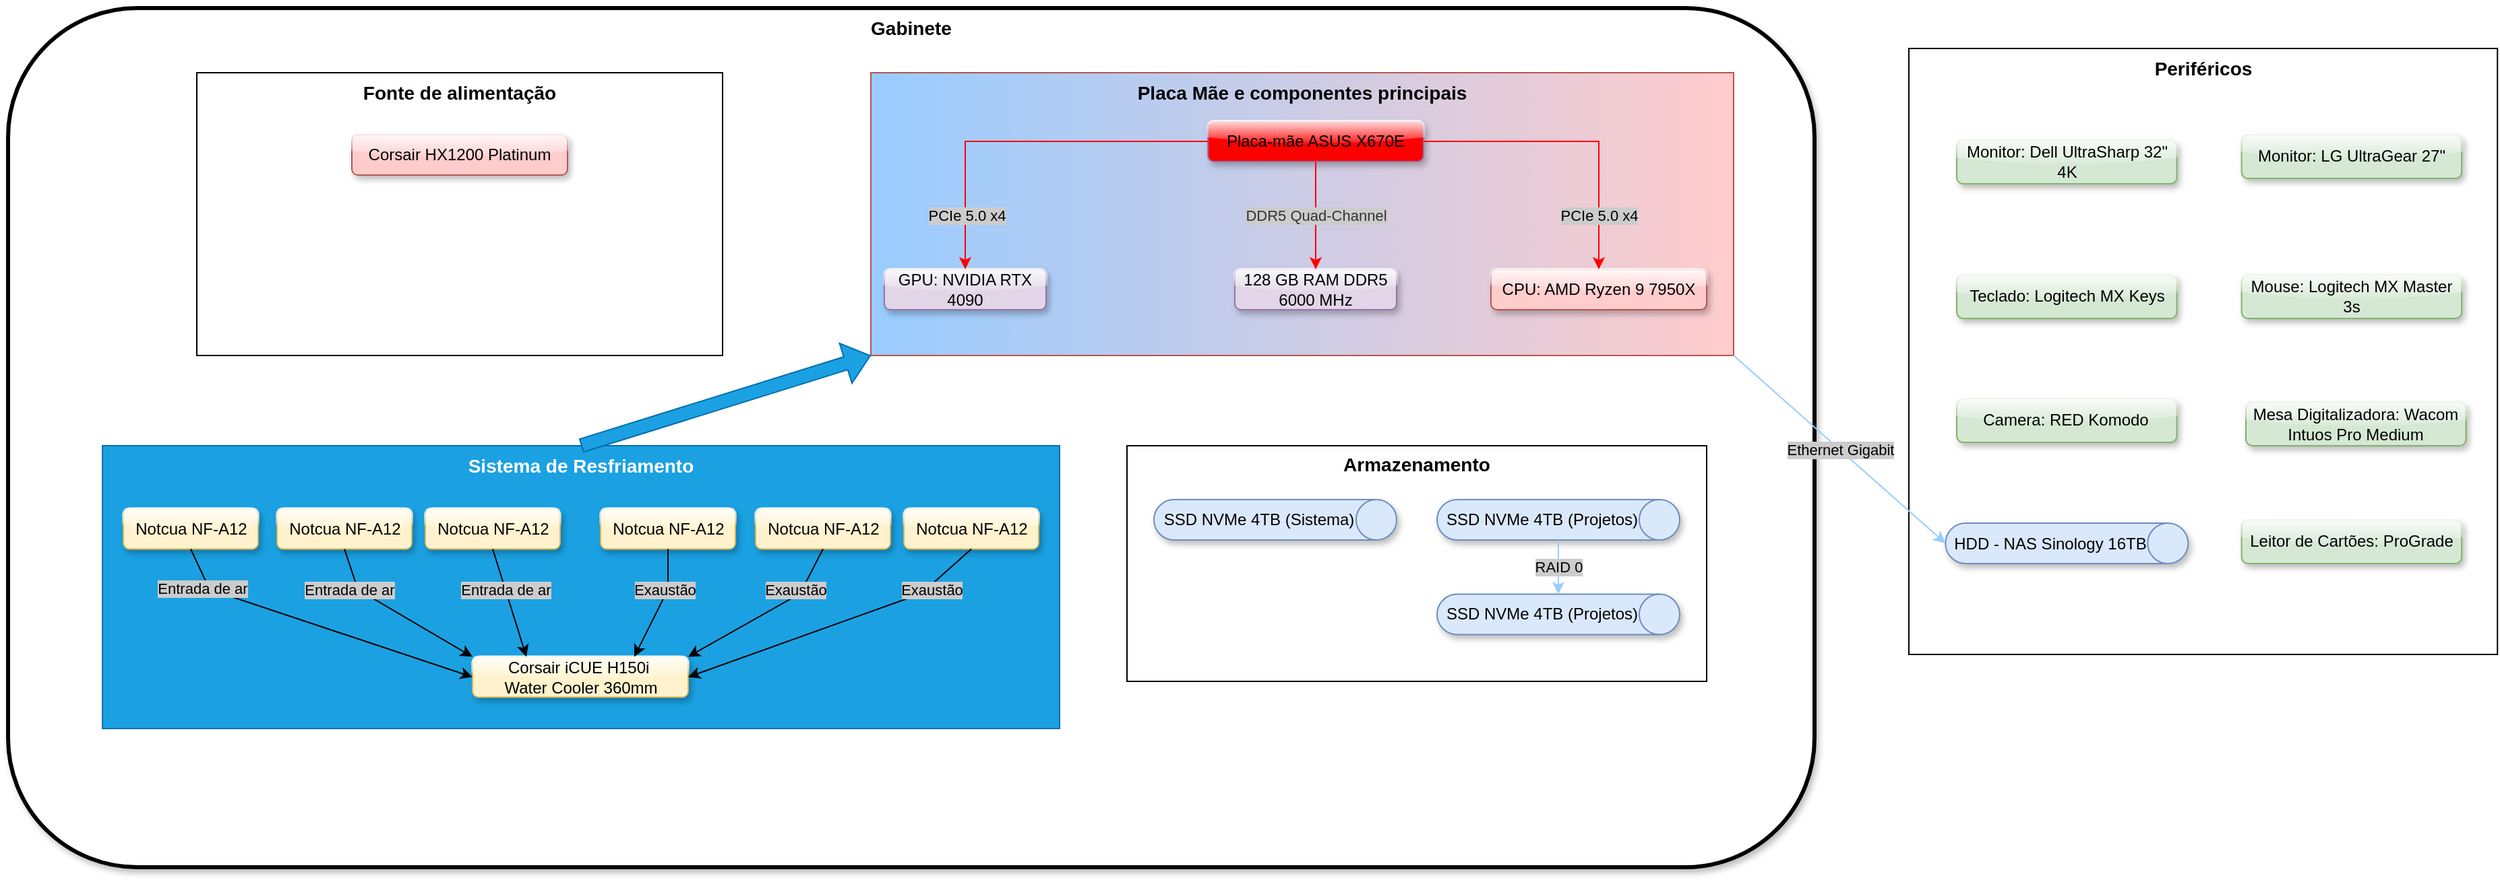 <mxfile version="26.1.0">
  <diagram name="Página-1" id="w-pWxgsOLJgiRa241B7u">
    <mxGraphModel dx="1400" dy="696" grid="1" gridSize="10" guides="1" tooltips="1" connect="1" arrows="1" fold="1" page="1" pageScale="1" pageWidth="827" pageHeight="1169" math="0" shadow="0">
      <root>
        <mxCell id="0" />
        <mxCell id="1" parent="0" />
        <mxCell id="-jeQGTVYPXbO6OJHoNEM-46" value="Gabinete" style="rounded=1;whiteSpace=wrap;html=1;fontSize=14;fontStyle=1;verticalAlign=top;labelBackgroundColor=default;glass=0;shadow=1;strokeWidth=3;" vertex="1" parent="1">
          <mxGeometry x="10" y="10" width="1340" height="638" as="geometry" />
        </mxCell>
        <mxCell id="-jeQGTVYPXbO6OJHoNEM-161" value="Fonte de alimentação" style="rounded=0;whiteSpace=wrap;html=1;fontSize=14;verticalAlign=top;fontStyle=1" vertex="1" parent="1">
          <mxGeometry x="150" y="58" width="390" height="210" as="geometry" />
        </mxCell>
        <mxCell id="-jeQGTVYPXbO6OJHoNEM-2" value="Placa Mãe e componentes principais" style="rounded=0;whiteSpace=wrap;html=1;verticalAlign=top;fontSize=14;fontStyle=1;fillColor=#99CCFF;gradientColor=#FFCCCC;strokeColor=#b85450;gradientDirection=east;" vertex="1" parent="1">
          <mxGeometry x="650" y="58" width="640" height="210" as="geometry" />
        </mxCell>
        <mxCell id="-jeQGTVYPXbO6OJHoNEM-4" value="&lt;div&gt;&lt;br&gt;&lt;/div&gt;&lt;div&gt;&lt;br&gt;&lt;/div&gt;Armazenamento" style="rounded=0;whiteSpace=wrap;html=1;glass=0;labelPosition=center;verticalLabelPosition=middle;align=center;verticalAlign=top;horizontal=1;spacingTop=-35;fontStyle=1;fontSize=14;" vertex="1" parent="1">
          <mxGeometry x="840" y="335" width="430" height="175" as="geometry" />
        </mxCell>
        <mxCell id="-jeQGTVYPXbO6OJHoNEM-1" value="Sistema de Resfriamento" style="rounded=0;whiteSpace=wrap;html=1;fontSize=14;fontStyle=1;verticalAlign=top;fillColor=#1ba1e2;fontColor=#ffffff;strokeColor=#006EAF;" vertex="1" parent="1">
          <mxGeometry x="80" y="335" width="710" height="210" as="geometry" />
        </mxCell>
        <mxCell id="-jeQGTVYPXbO6OJHoNEM-3" value="Periféricos" style="rounded=0;whiteSpace=wrap;html=1;labelPosition=center;verticalLabelPosition=middle;align=center;verticalAlign=top;fontStyle=1;fontSize=14;" vertex="1" parent="1">
          <mxGeometry x="1420" y="40" width="436.61" height="450" as="geometry" />
        </mxCell>
        <mxCell id="-jeQGTVYPXbO6OJHoNEM-11" value="SSD NVMe 4TB (Sistema)" style="shape=cylinder3;whiteSpace=wrap;html=1;boundedLbl=1;backgroundOutline=1;size=15;direction=south;fillColor=#dae8fc;strokeColor=#6c8ebf;shadow=1;rounded=1;glass=1;align=center;verticalAlign=middle;fontFamily=Helvetica;fontSize=12;fontColor=default;gradientColor=none;" vertex="1" parent="1">
          <mxGeometry x="860" y="375" width="180" height="30" as="geometry" />
        </mxCell>
        <mxCell id="-jeQGTVYPXbO6OJHoNEM-12" value="HDD - NAS Sinology 16TB" style="shape=cylinder3;whiteSpace=wrap;html=1;boundedLbl=1;backgroundOutline=1;size=15;direction=south;fillColor=#dae8fc;strokeColor=#6c8ebf;shadow=1;rounded=1;glass=1;align=center;verticalAlign=middle;fontFamily=Helvetica;fontSize=12;fontColor=default;gradientColor=none;" vertex="1" parent="1">
          <mxGeometry x="1447.14" y="392.5" width="180" height="30" as="geometry" />
        </mxCell>
        <mxCell id="-jeQGTVYPXbO6OJHoNEM-14" value="Placa-mãe ASUS X670E" style="rounded=1;whiteSpace=wrap;html=1;fillColor=#FF0000;strokeColor=#9673a6;glass=1;shadow=1;" vertex="1" parent="1">
          <mxGeometry x="900" y="94" width="160" height="30" as="geometry" />
        </mxCell>
        <mxCell id="-jeQGTVYPXbO6OJHoNEM-15" value="GPU: NVIDIA RTX 4090" style="rounded=1;whiteSpace=wrap;html=1;fillColor=#e1d5e7;strokeColor=#9673a6;glass=1;shadow=1;" vertex="1" parent="1">
          <mxGeometry x="660" y="204" width="120" height="30" as="geometry" />
        </mxCell>
        <mxCell id="-jeQGTVYPXbO6OJHoNEM-16" value="128 GB RAM DDR5 6000 MHz" style="rounded=1;whiteSpace=wrap;html=1;fillColor=#e1d5e7;strokeColor=#9673a6;glass=1;shadow=1;" vertex="1" parent="1">
          <mxGeometry x="920" y="204" width="120" height="30" as="geometry" />
        </mxCell>
        <mxCell id="-jeQGTVYPXbO6OJHoNEM-18" value="CPU: AMD Ryzen 9 7950X" style="rounded=1;whiteSpace=wrap;html=1;fillColor=#FFCCCC;strokeColor=#b85450;glass=1;shadow=1;" vertex="1" parent="1">
          <mxGeometry x="1110" y="204" width="160" height="30" as="geometry" />
        </mxCell>
        <mxCell id="-jeQGTVYPXbO6OJHoNEM-95" value="" style="group" vertex="1" connectable="0" parent="1">
          <mxGeometry x="95.5" y="381.75" width="679" height="140" as="geometry" />
        </mxCell>
        <mxCell id="-jeQGTVYPXbO6OJHoNEM-44" value="Corsair iCUE H150i&amp;nbsp;&lt;div&gt;Water Cooler 360mm&lt;/div&gt;" style="rounded=1;whiteSpace=wrap;html=1;fillColor=#fff2cc;strokeColor=#d6b656;glass=1;shadow=1;" vertex="1" parent="-jeQGTVYPXbO6OJHoNEM-95">
          <mxGeometry x="259" y="110" width="160" height="30" as="geometry" />
        </mxCell>
        <mxCell id="-jeQGTVYPXbO6OJHoNEM-45" value="&lt;font&gt;Notcua NF-A12&lt;/font&gt;" style="rounded=1;whiteSpace=wrap;html=1;fillColor=#fff2cc;strokeColor=#d6b656;glass=1;shadow=1;" vertex="1" parent="-jeQGTVYPXbO6OJHoNEM-95">
          <mxGeometry width="100" height="30" as="geometry" />
        </mxCell>
        <mxCell id="-jeQGTVYPXbO6OJHoNEM-51" value="&lt;font&gt;Notcua NF-A12&lt;/font&gt;" style="rounded=1;whiteSpace=wrap;html=1;fillColor=#fff2cc;strokeColor=#d6b656;glass=1;shadow=1;" vertex="1" parent="-jeQGTVYPXbO6OJHoNEM-95">
          <mxGeometry x="114" width="100" height="30" as="geometry" />
        </mxCell>
        <mxCell id="-jeQGTVYPXbO6OJHoNEM-52" value="&lt;font&gt;Notcua NF-A12&lt;/font&gt;" style="rounded=1;whiteSpace=wrap;html=1;fillColor=#fff2cc;strokeColor=#d6b656;glass=1;shadow=1;" vertex="1" parent="-jeQGTVYPXbO6OJHoNEM-95">
          <mxGeometry x="224" width="100" height="30" as="geometry" />
        </mxCell>
        <mxCell id="-jeQGTVYPXbO6OJHoNEM-53" value="&lt;font&gt;Notcua NF-A12&lt;/font&gt;" style="rounded=1;whiteSpace=wrap;html=1;fillColor=#fff2cc;strokeColor=#d6b656;glass=1;shadow=1;" vertex="1" parent="-jeQGTVYPXbO6OJHoNEM-95">
          <mxGeometry x="354" width="100" height="30" as="geometry" />
        </mxCell>
        <mxCell id="-jeQGTVYPXbO6OJHoNEM-54" value="&lt;font&gt;Notcua NF-A12&lt;/font&gt;" style="rounded=1;whiteSpace=wrap;html=1;fillColor=#fff2cc;strokeColor=#d6b656;glass=1;shadow=1;" vertex="1" parent="-jeQGTVYPXbO6OJHoNEM-95">
          <mxGeometry x="469" width="100" height="30" as="geometry" />
        </mxCell>
        <mxCell id="-jeQGTVYPXbO6OJHoNEM-55" value="&lt;font&gt;Notcua NF-A12&lt;/font&gt;" style="rounded=1;whiteSpace=wrap;html=1;fillColor=#fff2cc;strokeColor=#d6b656;glass=1;shadow=1;" vertex="1" parent="-jeQGTVYPXbO6OJHoNEM-95">
          <mxGeometry x="579" width="100" height="30" as="geometry" />
        </mxCell>
        <mxCell id="-jeQGTVYPXbO6OJHoNEM-56" value="" style="endArrow=classic;html=1;rounded=0;exitX=0.5;exitY=1;exitDx=0;exitDy=0;entryX=0;entryY=0.5;entryDx=0;entryDy=0;spacingLeft=0;spacingTop=6;" edge="1" parent="-jeQGTVYPXbO6OJHoNEM-95" source="-jeQGTVYPXbO6OJHoNEM-45" target="-jeQGTVYPXbO6OJHoNEM-44">
          <mxGeometry relative="1" as="geometry">
            <mxPoint x="224" y="100" as="sourcePoint" />
            <mxPoint x="324" y="100" as="targetPoint" />
            <Array as="points">
              <mxPoint x="64" y="60" />
            </Array>
          </mxGeometry>
        </mxCell>
        <mxCell id="-jeQGTVYPXbO6OJHoNEM-57" value="Entrada de ar" style="edgeLabel;resizable=0;html=1;;align=center;verticalAlign=middle;labelBackgroundColor=#CCCCCC;" connectable="0" vertex="1" parent="-jeQGTVYPXbO6OJHoNEM-56">
          <mxGeometry relative="1" as="geometry">
            <mxPoint x="-88" y="-28" as="offset" />
          </mxGeometry>
        </mxCell>
        <mxCell id="-jeQGTVYPXbO6OJHoNEM-60" value="" style="endArrow=classic;html=1;rounded=0;exitX=0.5;exitY=1;exitDx=0;exitDy=0;entryX=0;entryY=0;entryDx=0;entryDy=0;spacingLeft=0;spacingTop=6;" edge="1" parent="-jeQGTVYPXbO6OJHoNEM-95" source="-jeQGTVYPXbO6OJHoNEM-51" target="-jeQGTVYPXbO6OJHoNEM-44">
          <mxGeometry relative="1" as="geometry">
            <mxPoint x="74" y="40" as="sourcePoint" />
            <mxPoint x="297" y="125" as="targetPoint" />
            <Array as="points">
              <mxPoint x="174" y="60" />
            </Array>
          </mxGeometry>
        </mxCell>
        <mxCell id="-jeQGTVYPXbO6OJHoNEM-61" value="Entrada de ar" style="edgeLabel;resizable=0;html=1;;align=center;verticalAlign=middle;labelBackgroundColor=#CCCCCC;" connectable="0" vertex="1" parent="-jeQGTVYPXbO6OJHoNEM-60">
          <mxGeometry relative="1" as="geometry">
            <mxPoint x="-36" y="-17" as="offset" />
          </mxGeometry>
        </mxCell>
        <mxCell id="-jeQGTVYPXbO6OJHoNEM-62" value="" style="endArrow=classic;html=1;rounded=0;exitX=0.5;exitY=1;exitDx=0;exitDy=0;entryX=0.25;entryY=0;entryDx=0;entryDy=0;spacingLeft=0;spacingTop=6;" edge="1" parent="-jeQGTVYPXbO6OJHoNEM-95" source="-jeQGTVYPXbO6OJHoNEM-52" target="-jeQGTVYPXbO6OJHoNEM-44">
          <mxGeometry relative="1" as="geometry">
            <mxPoint x="84" y="50" as="sourcePoint" />
            <mxPoint x="307" y="135" as="targetPoint" />
            <Array as="points" />
          </mxGeometry>
        </mxCell>
        <mxCell id="-jeQGTVYPXbO6OJHoNEM-63" value="Entrada de ar" style="edgeLabel;resizable=0;html=1;;align=center;verticalAlign=middle;labelBackgroundColor=#CCCCCC;" connectable="0" vertex="1" parent="-jeQGTVYPXbO6OJHoNEM-62">
          <mxGeometry relative="1" as="geometry">
            <mxPoint x="-3" y="-10" as="offset" />
          </mxGeometry>
        </mxCell>
        <mxCell id="-jeQGTVYPXbO6OJHoNEM-64" value="" style="endArrow=classic;html=1;rounded=0;exitX=0.5;exitY=1;exitDx=0;exitDy=0;entryX=1;entryY=0.5;entryDx=0;entryDy=0;spacingLeft=0;spacingTop=6;" edge="1" parent="-jeQGTVYPXbO6OJHoNEM-95" source="-jeQGTVYPXbO6OJHoNEM-55" target="-jeQGTVYPXbO6OJHoNEM-44">
          <mxGeometry relative="1" as="geometry">
            <mxPoint x="94" y="60" as="sourcePoint" />
            <mxPoint x="317" y="145" as="targetPoint" />
            <Array as="points">
              <mxPoint x="592" y="63" />
            </Array>
          </mxGeometry>
        </mxCell>
        <mxCell id="-jeQGTVYPXbO6OJHoNEM-65" value="Exaustão" style="edgeLabel;resizable=0;html=1;;align=center;verticalAlign=middle;labelBackgroundColor=#CCCCCC;" connectable="0" vertex="1" parent="-jeQGTVYPXbO6OJHoNEM-64">
          <mxGeometry relative="1" as="geometry">
            <mxPoint x="70" y="-26" as="offset" />
          </mxGeometry>
        </mxCell>
        <mxCell id="-jeQGTVYPXbO6OJHoNEM-66" value="" style="endArrow=classic;html=1;rounded=0;exitX=0.5;exitY=1;exitDx=0;exitDy=0;entryX=1;entryY=0;entryDx=0;entryDy=0;spacingLeft=0;spacingTop=6;" edge="1" parent="-jeQGTVYPXbO6OJHoNEM-95" source="-jeQGTVYPXbO6OJHoNEM-54" target="-jeQGTVYPXbO6OJHoNEM-44">
          <mxGeometry relative="1" as="geometry">
            <mxPoint x="624" y="40" as="sourcePoint" />
            <mxPoint x="457" y="125" as="targetPoint" />
            <Array as="points">
              <mxPoint x="502" y="63" />
            </Array>
          </mxGeometry>
        </mxCell>
        <mxCell id="-jeQGTVYPXbO6OJHoNEM-67" value="Exaustão" style="edgeLabel;resizable=0;html=1;;align=center;verticalAlign=middle;labelBackgroundColor=#CCCCCC;" connectable="0" vertex="1" parent="-jeQGTVYPXbO6OJHoNEM-66">
          <mxGeometry relative="1" as="geometry">
            <mxPoint x="22" y="-17" as="offset" />
          </mxGeometry>
        </mxCell>
        <mxCell id="-jeQGTVYPXbO6OJHoNEM-68" value="" style="endArrow=classic;html=1;rounded=0;exitX=0.5;exitY=1;exitDx=0;exitDy=0;entryX=0.75;entryY=0;entryDx=0;entryDy=0;spacingLeft=0;spacingTop=6;" edge="1" parent="-jeQGTVYPXbO6OJHoNEM-95" source="-jeQGTVYPXbO6OJHoNEM-53" target="-jeQGTVYPXbO6OJHoNEM-44">
          <mxGeometry relative="1" as="geometry">
            <mxPoint x="514" y="40" as="sourcePoint" />
            <mxPoint x="457" y="110" as="targetPoint" />
            <Array as="points">
              <mxPoint x="404" y="60" />
            </Array>
          </mxGeometry>
        </mxCell>
        <mxCell id="-jeQGTVYPXbO6OJHoNEM-69" value="Exaustão" style="edgeLabel;resizable=0;html=1;;align=center;verticalAlign=middle;labelBackgroundColor=#CCCCCC;" connectable="0" vertex="1" parent="-jeQGTVYPXbO6OJHoNEM-68">
          <mxGeometry relative="1" as="geometry">
            <mxPoint x="3" y="-12" as="offset" />
          </mxGeometry>
        </mxCell>
        <mxCell id="-jeQGTVYPXbO6OJHoNEM-123" value="SSD NVMe 4TB (Projetos)" style="shape=cylinder3;whiteSpace=wrap;html=1;boundedLbl=1;backgroundOutline=1;size=15;direction=south;fillColor=#dae8fc;strokeColor=#6c8ebf;shadow=1;rounded=1;glass=1;align=center;verticalAlign=middle;fontFamily=Helvetica;fontSize=12;fontColor=default;gradientColor=none;" vertex="1" parent="1">
          <mxGeometry x="1070" y="375" width="180" height="30" as="geometry" />
        </mxCell>
        <mxCell id="-jeQGTVYPXbO6OJHoNEM-124" value="SSD NVMe 4TB (Projetos)" style="shape=cylinder3;whiteSpace=wrap;html=1;boundedLbl=1;backgroundOutline=1;size=15;direction=south;fillColor=#dae8fc;strokeColor=#6c8ebf;shadow=1;rounded=1;glass=1;align=center;verticalAlign=middle;fontFamily=Helvetica;fontSize=12;fontColor=default;gradientColor=none;" vertex="1" parent="1">
          <mxGeometry x="1070" y="445.25" width="180" height="30" as="geometry" />
        </mxCell>
        <mxCell id="-jeQGTVYPXbO6OJHoNEM-136" value="" style="endArrow=classic;html=1;rounded=0;exitX=1;exitY=0.5;exitDx=0;exitDy=0;exitPerimeter=0;strokeColor=#99CCFF;" edge="1" parent="1" source="-jeQGTVYPXbO6OJHoNEM-123" target="-jeQGTVYPXbO6OJHoNEM-124">
          <mxGeometry relative="1" as="geometry">
            <mxPoint x="910" y="395" as="sourcePoint" />
            <mxPoint x="1010" y="395" as="targetPoint" />
          </mxGeometry>
        </mxCell>
        <mxCell id="-jeQGTVYPXbO6OJHoNEM-137" value="RAID 0" style="edgeLabel;resizable=0;html=1;;align=center;verticalAlign=middle;labelBackgroundColor=#CCCCCC;" connectable="0" vertex="1" parent="-jeQGTVYPXbO6OJHoNEM-136">
          <mxGeometry relative="1" as="geometry" />
        </mxCell>
        <mxCell id="-jeQGTVYPXbO6OJHoNEM-138" value="" style="endArrow=classic;html=1;rounded=0;exitX=1;exitY=1;exitDx=0;exitDy=0;entryX=0.5;entryY=1;entryDx=0;entryDy=0;entryPerimeter=0;strokeColor=#99CCFF;" edge="1" parent="1" source="-jeQGTVYPXbO6OJHoNEM-2" target="-jeQGTVYPXbO6OJHoNEM-12">
          <mxGeometry relative="1" as="geometry">
            <mxPoint x="930" y="465" as="sourcePoint" />
            <mxPoint x="1030" y="465" as="targetPoint" />
          </mxGeometry>
        </mxCell>
        <mxCell id="-jeQGTVYPXbO6OJHoNEM-139" value="Ethernet Gigabit" style="edgeLabel;resizable=0;html=1;;align=center;verticalAlign=middle;labelBackgroundColor=#CCCCCC;" connectable="0" vertex="1" parent="-jeQGTVYPXbO6OJHoNEM-138">
          <mxGeometry relative="1" as="geometry" />
        </mxCell>
        <mxCell id="-jeQGTVYPXbO6OJHoNEM-143" value="" style="endArrow=classic;html=1;rounded=0;exitX=1;exitY=0.5;exitDx=0;exitDy=0;entryX=0.5;entryY=0;entryDx=0;entryDy=0;strokeColor=#FF0000;" edge="1" parent="1" source="-jeQGTVYPXbO6OJHoNEM-14" target="-jeQGTVYPXbO6OJHoNEM-18">
          <mxGeometry relative="1" as="geometry">
            <mxPoint x="1280" y="271" as="sourcePoint" />
            <mxPoint x="1190" y="414" as="targetPoint" />
            <Array as="points">
              <mxPoint x="1190" y="109" />
            </Array>
          </mxGeometry>
        </mxCell>
        <mxCell id="-jeQGTVYPXbO6OJHoNEM-144" value="PCIe 5.0 x4" style="edgeLabel;resizable=0;html=1;;align=center;verticalAlign=middle;labelBackgroundColor=#CCCCCC;" connectable="0" vertex="1" parent="-jeQGTVYPXbO6OJHoNEM-143">
          <mxGeometry relative="1" as="geometry">
            <mxPoint x="17" y="55" as="offset" />
          </mxGeometry>
        </mxCell>
        <mxCell id="-jeQGTVYPXbO6OJHoNEM-145" value="" style="endArrow=classic;html=1;rounded=0;exitX=0;exitY=0.5;exitDx=0;exitDy=0;entryX=0.5;entryY=0;entryDx=0;entryDy=0;strokeColor=#FF0000;" edge="1" parent="1" source="-jeQGTVYPXbO6OJHoNEM-14" target="-jeQGTVYPXbO6OJHoNEM-15">
          <mxGeometry relative="1" as="geometry">
            <mxPoint x="1070" y="119" as="sourcePoint" />
            <mxPoint x="1200" y="241" as="targetPoint" />
            <Array as="points">
              <mxPoint x="720" y="109" />
            </Array>
          </mxGeometry>
        </mxCell>
        <mxCell id="-jeQGTVYPXbO6OJHoNEM-146" value="PCIe 5.0 x4" style="edgeLabel;resizable=0;html=1;;align=center;verticalAlign=middle;labelBackgroundColor=#CCCCCC;" connectable="0" vertex="1" parent="-jeQGTVYPXbO6OJHoNEM-145">
          <mxGeometry relative="1" as="geometry">
            <mxPoint x="-42" y="55" as="offset" />
          </mxGeometry>
        </mxCell>
        <mxCell id="-jeQGTVYPXbO6OJHoNEM-147" value="" style="endArrow=classic;html=1;rounded=0;exitX=0.5;exitY=1;exitDx=0;exitDy=0;entryX=0.5;entryY=0;entryDx=0;entryDy=0;strokeColor=#FF0000;" edge="1" parent="1" source="-jeQGTVYPXbO6OJHoNEM-14" target="-jeQGTVYPXbO6OJHoNEM-16">
          <mxGeometry relative="1" as="geometry">
            <mxPoint x="850" y="254" as="sourcePoint" />
            <mxPoint x="950" y="254" as="targetPoint" />
            <Array as="points" />
          </mxGeometry>
        </mxCell>
        <mxCell id="-jeQGTVYPXbO6OJHoNEM-148" value="&lt;span style=&quot;color: rgb(51, 51, 51); text-wrap-mode: wrap;&quot;&gt;DDR5 Quad-Channel&lt;/span&gt;" style="edgeLabel;resizable=0;html=1;;align=center;verticalAlign=middle;labelBackgroundColor=#CCCCCC;" connectable="0" vertex="1" parent="-jeQGTVYPXbO6OJHoNEM-147">
          <mxGeometry relative="1" as="geometry">
            <mxPoint as="offset" />
          </mxGeometry>
        </mxCell>
        <mxCell id="-jeQGTVYPXbO6OJHoNEM-154" value="Corsair HX1200 Platinum" style="rounded=1;whiteSpace=wrap;html=1;fillColor=#FFCCCC;strokeColor=#b85450;glass=1;shadow=1;" vertex="1" parent="1">
          <mxGeometry x="265" y="104" width="160" height="30" as="geometry" />
        </mxCell>
        <mxCell id="-jeQGTVYPXbO6OJHoNEM-165" value="Mesa Digitalizadora: Wacom Intuos Pro Medium" style="rounded=1;whiteSpace=wrap;html=1;fillColor=#d5e8d4;strokeColor=#82b366;glass=1;shadow=1;" vertex="1" parent="1">
          <mxGeometry x="1669.998" y="302.5" width="163.288" height="32.5" as="geometry" />
        </mxCell>
        <mxCell id="-jeQGTVYPXbO6OJHoNEM-84" value="Camera: RED Komodo" style="rounded=1;whiteSpace=wrap;html=1;fillColor=#d5e8d4;strokeColor=#82b366;glass=1;shadow=1;" vertex="1" parent="1">
          <mxGeometry x="1455.498" y="300" width="163.288" height="32.5" as="geometry" />
        </mxCell>
        <mxCell id="-jeQGTVYPXbO6OJHoNEM-86" value="&lt;font&gt;Leitor de Cartões: ProGrade&lt;/font&gt;" style="rounded=1;whiteSpace=wrap;html=1;fillColor=#d5e8d4;strokeColor=#82b366;glass=1;shadow=1;" vertex="1" parent="1">
          <mxGeometry x="1666.812" y="390" width="163.288" height="32.5" as="geometry" />
        </mxCell>
        <mxCell id="-jeQGTVYPXbO6OJHoNEM-82" value="&lt;font&gt;Monitor: Dell UltraSharp 32&quot; 4K&lt;/font&gt;" style="rounded=1;whiteSpace=wrap;html=1;fillColor=#d5e8d4;strokeColor=#82b366;glass=1;shadow=1;" vertex="1" parent="1">
          <mxGeometry x="1455.5" y="108" width="163.288" height="32.5" as="geometry" />
        </mxCell>
        <mxCell id="-jeQGTVYPXbO6OJHoNEM-83" value="Monitor: LG UltraGear 27&quot;&lt;span style=&quot;color: rgba(0, 0, 0, 0); font-family: monospace; font-size: 0px; text-align: start; text-wrap-mode: nowrap;&quot;&gt;%3CmxGraphModel%3E%3Croot%3E%3CmxCell%20id%3D%220%22%2F%3E%3CmxCell%20id%3D%221%22%20parent%3D%220%22%2F%3E%3CmxCell%20id%3D%222%22%20value%3D%22%26lt%3Bfont%26gt%3BDell%20UltraSharp%2032%26quot%3B%204K%26lt%3B%2Ffont%26gt%3B%22%20style%3D%22rounded%3D1%3BwhiteSpace%3Dwrap%3Bhtml%3D1%3BfillColor%3D%23fff2cc%3BstrokeColor%3D%23d6b656%3Bglass%3D1%3Bshadow%3D1%3B%22%20vertex%3D%221%22%20parent%3D%221%22%3E%3CmxGeometry%20x%3D%22-150%22%20y%3D%22360%22%20width%3D%22100%22%20height%3D%2230%22%20as%3D%22geometry%22%2F%3E%3C%2FmxCell%3E%3C%2Froot%3E%3C%2FmxGraphModel%3E&lt;/span&gt;" style="rounded=1;whiteSpace=wrap;html=1;fillColor=#d5e8d4;strokeColor=#82b366;glass=1;shadow=1;" vertex="1" parent="1">
          <mxGeometry x="1666.811" y="104" width="163.288" height="32.5" as="geometry" />
        </mxCell>
        <mxCell id="-jeQGTVYPXbO6OJHoNEM-89" value="&lt;font&gt;Teclado: Logitech MX Keys&lt;/font&gt;" style="rounded=1;whiteSpace=wrap;html=1;fillColor=#d5e8d4;strokeColor=#82b366;glass=1;shadow=1;" vertex="1" parent="1">
          <mxGeometry x="1455.5" y="208" width="163.288" height="32.5" as="geometry" />
        </mxCell>
        <mxCell id="-jeQGTVYPXbO6OJHoNEM-90" value="&lt;font&gt;Mouse: Logitech MX Master 3s&lt;/font&gt;" style="rounded=1;whiteSpace=wrap;html=1;fillColor=#d5e8d4;strokeColor=#82b366;glass=1;shadow=1;" vertex="1" parent="1">
          <mxGeometry x="1666.811" y="208" width="163.288" height="32.5" as="geometry" />
        </mxCell>
        <mxCell id="-jeQGTVYPXbO6OJHoNEM-172" value="" style="shape=flexArrow;endArrow=classic;html=1;rounded=0;exitX=0.5;exitY=0;exitDx=0;exitDy=0;entryX=0;entryY=1;entryDx=0;entryDy=0;fillColor=#1ba1e2;strokeColor=#006EAF;" edge="1" parent="1" source="-jeQGTVYPXbO6OJHoNEM-1" target="-jeQGTVYPXbO6OJHoNEM-2">
          <mxGeometry width="50" height="50" relative="1" as="geometry">
            <mxPoint x="800" y="350" as="sourcePoint" />
            <mxPoint x="850" y="300" as="targetPoint" />
          </mxGeometry>
        </mxCell>
      </root>
    </mxGraphModel>
  </diagram>
</mxfile>
